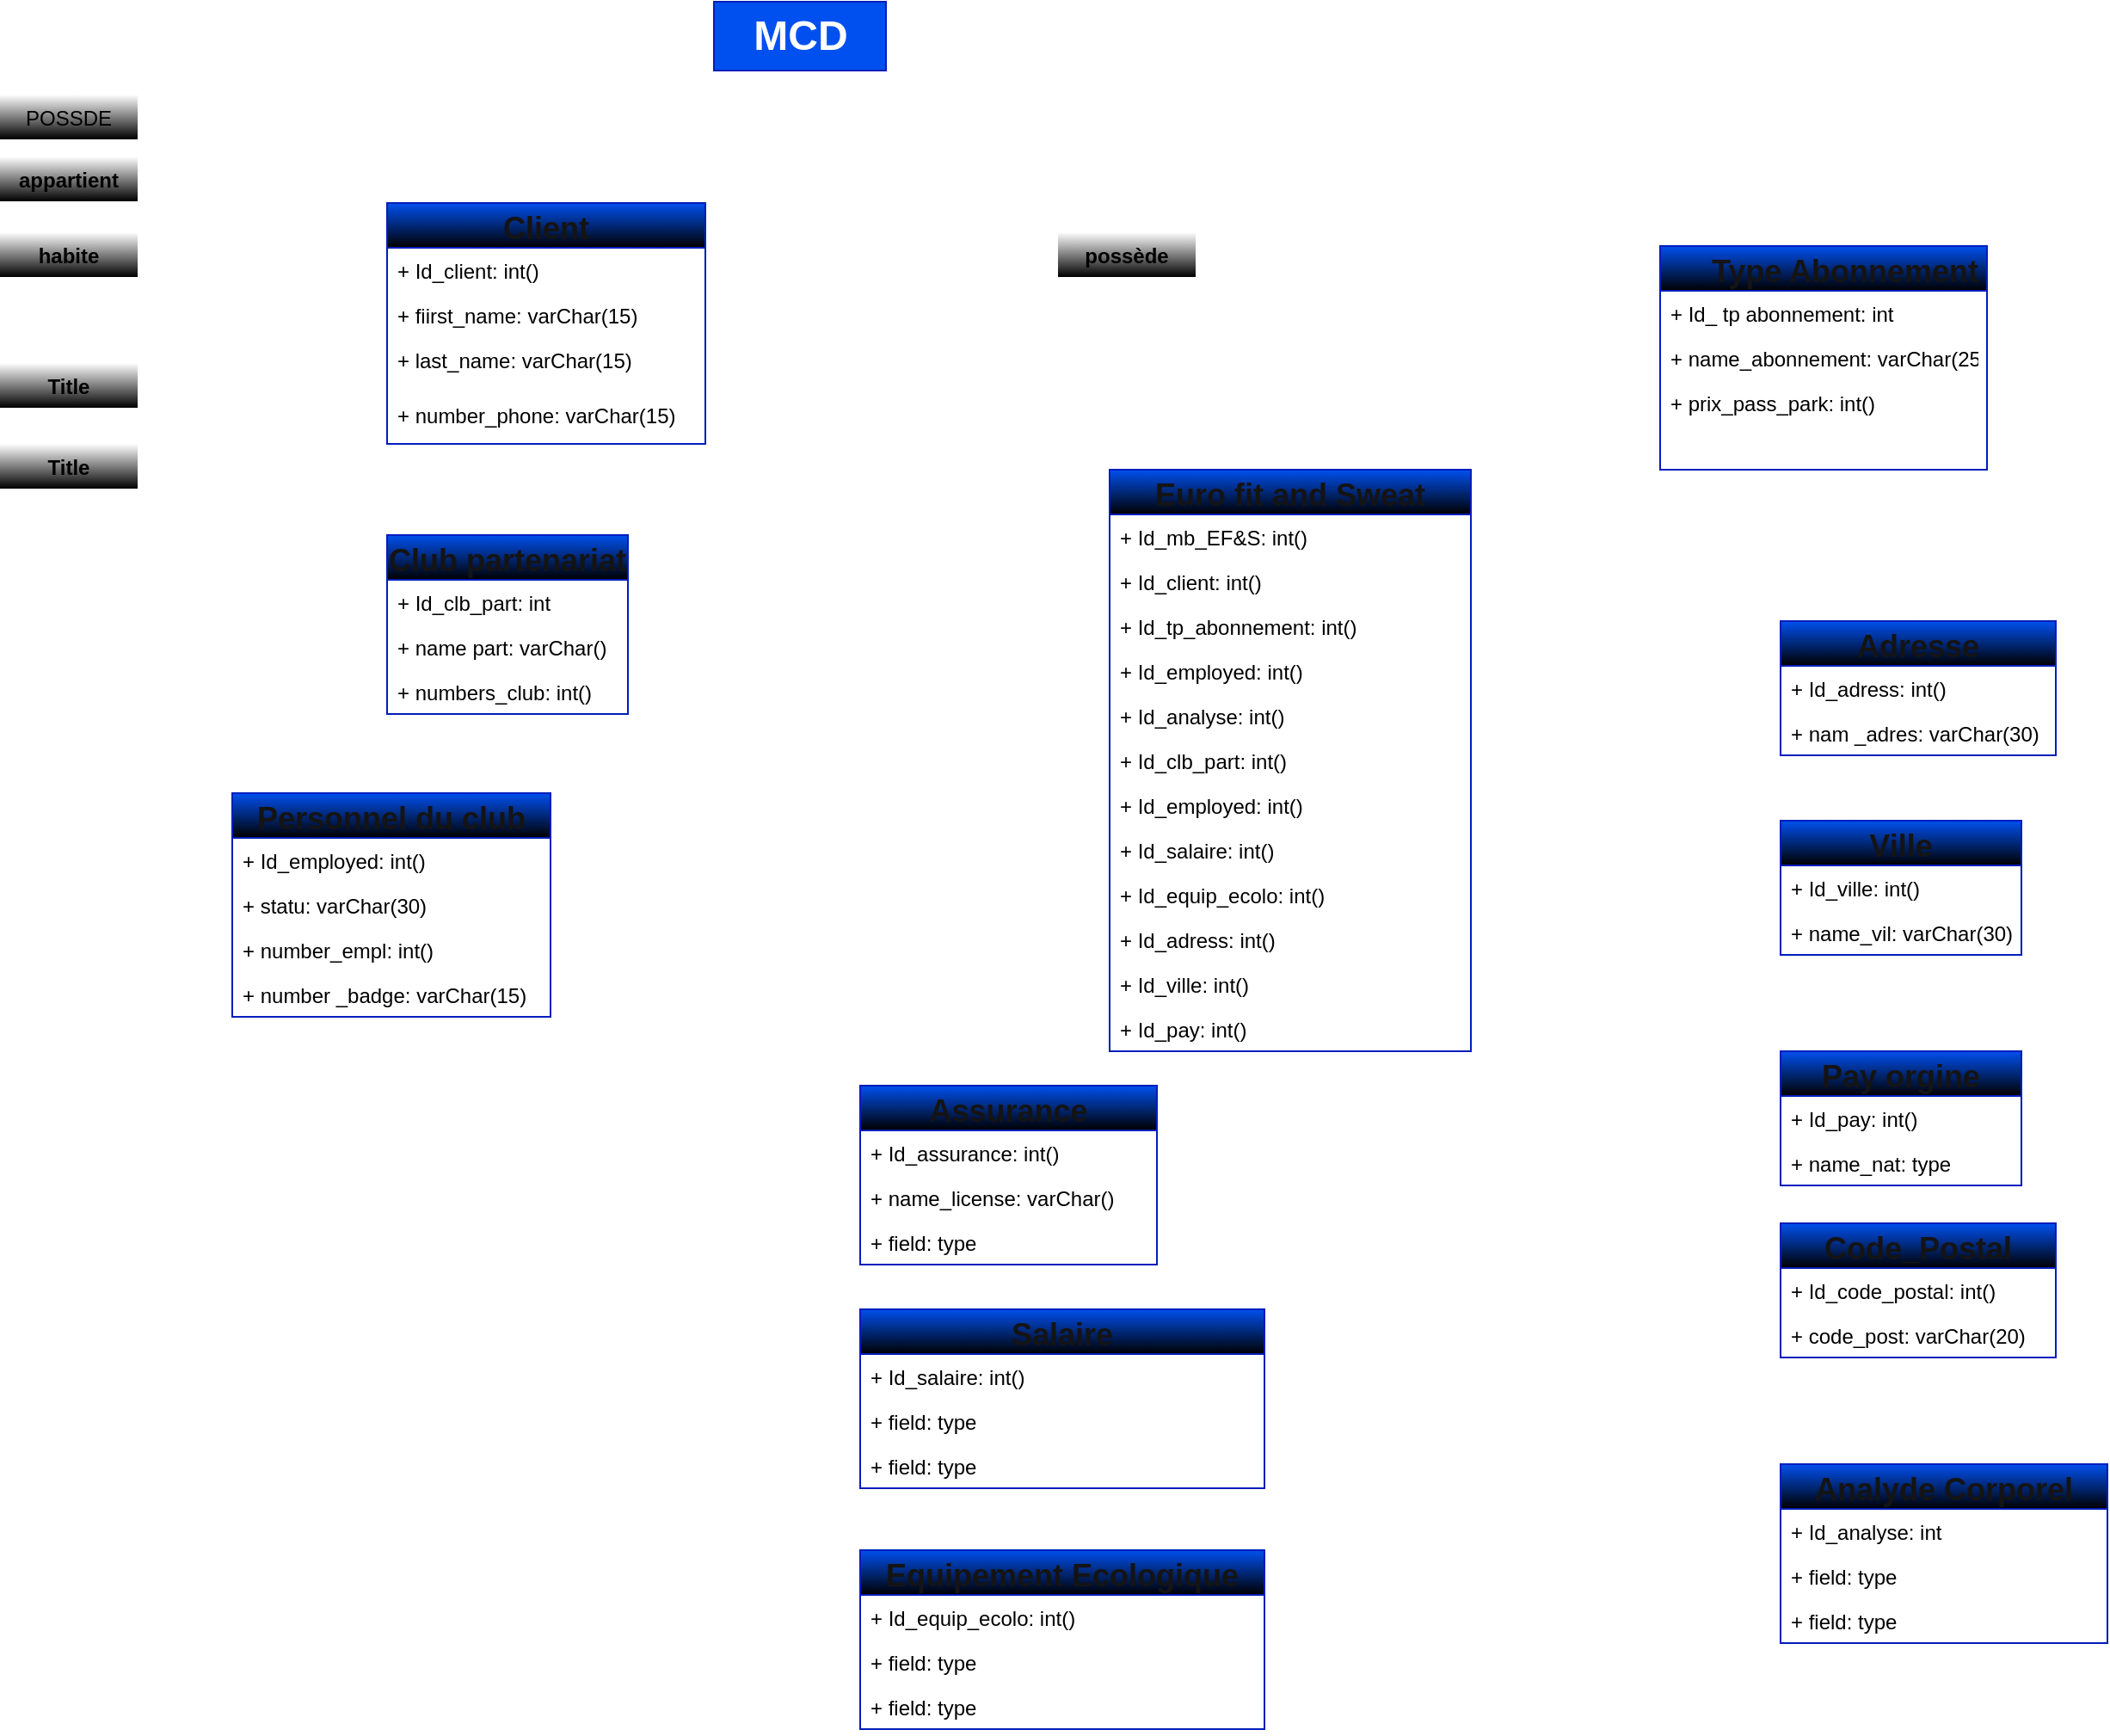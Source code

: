 <mxfile>
    <diagram id="oLC_K0nqYVuLTFGNbD8s" name="Page-1">
        <mxGraphModel dx="2195" dy="1473" grid="1" gridSize="10" guides="1" tooltips="1" connect="1" arrows="1" fold="1" page="1" pageScale="1" pageWidth="850" pageHeight="1100" math="0" shadow="0">
            <root>
                <mxCell id="0"/>
                <mxCell id="1" parent="0"/>
                <mxCell id="KbzezQl-0mzIbz8I_0Yq-5" value="MCD" style="text;strokeColor=#001DBC;fillColor=#0050ef;html=1;fontSize=24;fontStyle=1;verticalAlign=middle;align=center;labelBackgroundColor=none;fontFamily=Helvetica;fontColor=#ffffff;" vertex="1" parent="1">
                    <mxGeometry x="-50" y="-40" width="100" height="40" as="geometry"/>
                </mxCell>
                <mxCell id="KbzezQl-0mzIbz8I_0Yq-6" value="     Type Abonnement" style="swimlane;fontStyle=1;childLayout=stackLayout;horizontal=1;startSize=26;fillColor=#0050ef;horizontalStack=0;resizeParent=1;resizeParentMax=0;resizeLast=0;collapsible=1;marginBottom=0;labelBackgroundColor=none;fontFamily=Helvetica;fontColor=#151415;swimlaneFillColor=none;strokeColor=#001DBC;gradientColor=default;align=center;fontSize=18;" vertex="1" parent="1">
                    <mxGeometry x="500" y="102" width="190" height="130" as="geometry"/>
                </mxCell>
                <mxCell id="KbzezQl-0mzIbz8I_0Yq-7" value="+ Id_ tp abonnement: int" style="text;strokeColor=none;fillColor=none;align=left;verticalAlign=top;spacingLeft=4;spacingRight=4;overflow=hidden;rotatable=0;points=[[0,0.5],[1,0.5]];portConstraint=eastwest;labelBackgroundColor=none;fontFamily=Helvetica;fontColor=default;" vertex="1" parent="KbzezQl-0mzIbz8I_0Yq-6">
                    <mxGeometry y="26" width="190" height="26" as="geometry"/>
                </mxCell>
                <mxCell id="KbzezQl-0mzIbz8I_0Yq-8" value="+ name_abonnement: varChar(25)" style="text;strokeColor=none;fillColor=none;align=left;verticalAlign=top;spacingLeft=4;spacingRight=4;overflow=hidden;rotatable=0;points=[[0,0.5],[1,0.5]];portConstraint=eastwest;labelBackgroundColor=none;fontFamily=Helvetica;fontColor=default;" vertex="1" parent="KbzezQl-0mzIbz8I_0Yq-6">
                    <mxGeometry y="52" width="190" height="26" as="geometry"/>
                </mxCell>
                <mxCell id="KbzezQl-0mzIbz8I_0Yq-9" value="+ prix_pass_park: int()" style="text;strokeColor=none;fillColor=none;align=left;verticalAlign=top;spacingLeft=4;spacingRight=4;overflow=hidden;rotatable=0;points=[[0,0.5],[1,0.5]];portConstraint=eastwest;labelBackgroundColor=none;fontFamily=Helvetica;fontColor=default;" vertex="1" parent="KbzezQl-0mzIbz8I_0Yq-6">
                    <mxGeometry y="78" width="190" height="52" as="geometry"/>
                </mxCell>
                <mxCell id="KbzezQl-0mzIbz8I_0Yq-10" value="Club partenariat" style="swimlane;fontStyle=1;childLayout=stackLayout;horizontal=1;startSize=26;fillColor=#0050ef;horizontalStack=0;resizeParent=1;resizeParentMax=0;resizeLast=0;collapsible=1;marginBottom=0;labelBackgroundColor=none;fontFamily=Helvetica;fontColor=#151415;swimlaneFillColor=none;strokeColor=#001DBC;gradientColor=default;fontSize=18;" vertex="1" parent="1">
                    <mxGeometry x="-240" y="270" width="140" height="104" as="geometry"/>
                </mxCell>
                <mxCell id="KbzezQl-0mzIbz8I_0Yq-11" value="+ Id_clb_part: int" style="text;strokeColor=none;fillColor=none;align=left;verticalAlign=top;spacingLeft=4;spacingRight=4;overflow=hidden;rotatable=0;points=[[0,0.5],[1,0.5]];portConstraint=eastwest;labelBackgroundColor=none;fontFamily=Helvetica;fontColor=default;" vertex="1" parent="KbzezQl-0mzIbz8I_0Yq-10">
                    <mxGeometry y="26" width="140" height="26" as="geometry"/>
                </mxCell>
                <mxCell id="KbzezQl-0mzIbz8I_0Yq-12" value="+ name part: varChar()" style="text;strokeColor=none;fillColor=none;align=left;verticalAlign=top;spacingLeft=4;spacingRight=4;overflow=hidden;rotatable=0;points=[[0,0.5],[1,0.5]];portConstraint=eastwest;labelBackgroundColor=none;fontFamily=Helvetica;fontColor=default;" vertex="1" parent="KbzezQl-0mzIbz8I_0Yq-10">
                    <mxGeometry y="52" width="140" height="26" as="geometry"/>
                </mxCell>
                <mxCell id="KbzezQl-0mzIbz8I_0Yq-13" value="+ numbers_club: int()" style="text;strokeColor=none;fillColor=none;align=left;verticalAlign=top;spacingLeft=4;spacingRight=4;overflow=hidden;rotatable=0;points=[[0,0.5],[1,0.5]];portConstraint=eastwest;labelBackgroundColor=none;fontFamily=Helvetica;fontColor=default;" vertex="1" parent="KbzezQl-0mzIbz8I_0Yq-10">
                    <mxGeometry y="78" width="140" height="26" as="geometry"/>
                </mxCell>
                <mxCell id="KbzezQl-0mzIbz8I_0Yq-14" value="Analyde Corporel" style="swimlane;fontStyle=1;childLayout=stackLayout;horizontal=1;startSize=26;fillColor=#0050ef;horizontalStack=0;resizeParent=1;resizeParentMax=0;resizeLast=0;collapsible=1;marginBottom=0;labelBackgroundColor=none;fontFamily=Helvetica;fontColor=#151415;swimlaneFillColor=none;strokeColor=#001DBC;gradientColor=default;fontSize=18;" vertex="1" parent="1">
                    <mxGeometry x="570" y="810" width="190" height="104" as="geometry"/>
                </mxCell>
                <mxCell id="KbzezQl-0mzIbz8I_0Yq-15" value="+ Id_analyse: int" style="text;strokeColor=none;fillColor=none;align=left;verticalAlign=top;spacingLeft=4;spacingRight=4;overflow=hidden;rotatable=0;points=[[0,0.5],[1,0.5]];portConstraint=eastwest;labelBackgroundColor=none;fontFamily=Helvetica;fontColor=default;" vertex="1" parent="KbzezQl-0mzIbz8I_0Yq-14">
                    <mxGeometry y="26" width="190" height="26" as="geometry"/>
                </mxCell>
                <mxCell id="KbzezQl-0mzIbz8I_0Yq-16" value="+ field: type" style="text;strokeColor=none;fillColor=none;align=left;verticalAlign=top;spacingLeft=4;spacingRight=4;overflow=hidden;rotatable=0;points=[[0,0.5],[1,0.5]];portConstraint=eastwest;labelBackgroundColor=none;fontFamily=Helvetica;fontColor=default;" vertex="1" parent="KbzezQl-0mzIbz8I_0Yq-14">
                    <mxGeometry y="52" width="190" height="26" as="geometry"/>
                </mxCell>
                <mxCell id="KbzezQl-0mzIbz8I_0Yq-17" value="+ field: type" style="text;strokeColor=none;fillColor=none;align=left;verticalAlign=top;spacingLeft=4;spacingRight=4;overflow=hidden;rotatable=0;points=[[0,0.5],[1,0.5]];portConstraint=eastwest;labelBackgroundColor=none;fontFamily=Helvetica;fontColor=default;" vertex="1" parent="KbzezQl-0mzIbz8I_0Yq-14">
                    <mxGeometry y="78" width="190" height="26" as="geometry"/>
                </mxCell>
                <mxCell id="KbzezQl-0mzIbz8I_0Yq-18" value="Personnel du club" style="swimlane;fontStyle=1;childLayout=stackLayout;horizontal=1;startSize=26;fillColor=#0050ef;horizontalStack=0;resizeParent=1;resizeParentMax=0;resizeLast=0;collapsible=1;marginBottom=0;labelBackgroundColor=none;fontFamily=Helvetica;fontColor=#151415;swimlaneFillColor=none;strokeColor=#001DBC;gradientColor=default;fontSize=18;" vertex="1" parent="1">
                    <mxGeometry x="-330" y="420" width="185" height="130" as="geometry"/>
                </mxCell>
                <mxCell id="KbzezQl-0mzIbz8I_0Yq-19" value="+ Id_employed: int()" style="text;strokeColor=none;fillColor=none;align=left;verticalAlign=top;spacingLeft=4;spacingRight=4;overflow=hidden;rotatable=0;points=[[0,0.5],[1,0.5]];portConstraint=eastwest;labelBackgroundColor=none;fontFamily=Helvetica;fontColor=default;" vertex="1" parent="KbzezQl-0mzIbz8I_0Yq-18">
                    <mxGeometry y="26" width="185" height="26" as="geometry"/>
                </mxCell>
                <mxCell id="KbzezQl-0mzIbz8I_0Yq-20" value="+ statu: varChar(30)" style="text;strokeColor=none;fillColor=none;align=left;verticalAlign=top;spacingLeft=4;spacingRight=4;overflow=hidden;rotatable=0;points=[[0,0.5],[1,0.5]];portConstraint=eastwest;labelBackgroundColor=none;fontFamily=Helvetica;fontColor=default;" vertex="1" parent="KbzezQl-0mzIbz8I_0Yq-18">
                    <mxGeometry y="52" width="185" height="26" as="geometry"/>
                </mxCell>
                <mxCell id="KbzezQl-0mzIbz8I_0Yq-21" value="+ number_empl: int()" style="text;strokeColor=none;fillColor=none;align=left;verticalAlign=top;spacingLeft=4;spacingRight=4;overflow=hidden;rotatable=0;points=[[0,0.5],[1,0.5]];portConstraint=eastwest;labelBackgroundColor=none;fontFamily=Helvetica;fontColor=default;" vertex="1" parent="KbzezQl-0mzIbz8I_0Yq-18">
                    <mxGeometry y="78" width="185" height="26" as="geometry"/>
                </mxCell>
                <mxCell id="KbzezQl-0mzIbz8I_0Yq-63" value="+ number _badge: varChar(15)" style="text;strokeColor=none;fillColor=none;align=left;verticalAlign=top;spacingLeft=4;spacingRight=4;overflow=hidden;rotatable=0;points=[[0,0.5],[1,0.5]];portConstraint=eastwest;labelBackgroundColor=none;fontFamily=Helvetica;fontColor=default;" vertex="1" parent="KbzezQl-0mzIbz8I_0Yq-18">
                    <mxGeometry y="104" width="185" height="26" as="geometry"/>
                </mxCell>
                <mxCell id="KbzezQl-0mzIbz8I_0Yq-22" value="Salaire" style="swimlane;fontStyle=1;childLayout=stackLayout;horizontal=1;startSize=26;fillColor=#0050ef;horizontalStack=0;resizeParent=1;resizeParentMax=0;resizeLast=0;collapsible=1;marginBottom=0;labelBackgroundColor=none;fontFamily=Helvetica;fontColor=#151415;swimlaneFillColor=none;strokeColor=#001DBC;gradientColor=default;fontSize=18;" vertex="1" parent="1">
                    <mxGeometry x="35" y="720" width="235" height="104" as="geometry"/>
                </mxCell>
                <mxCell id="KbzezQl-0mzIbz8I_0Yq-23" value="+ Id_salaire: int()" style="text;strokeColor=none;fillColor=none;align=left;verticalAlign=top;spacingLeft=4;spacingRight=4;overflow=hidden;rotatable=0;points=[[0,0.5],[1,0.5]];portConstraint=eastwest;labelBackgroundColor=none;fontFamily=Helvetica;fontColor=default;" vertex="1" parent="KbzezQl-0mzIbz8I_0Yq-22">
                    <mxGeometry y="26" width="235" height="26" as="geometry"/>
                </mxCell>
                <mxCell id="KbzezQl-0mzIbz8I_0Yq-24" value="+ field: type" style="text;strokeColor=none;fillColor=none;align=left;verticalAlign=top;spacingLeft=4;spacingRight=4;overflow=hidden;rotatable=0;points=[[0,0.5],[1,0.5]];portConstraint=eastwest;labelBackgroundColor=none;fontFamily=Helvetica;fontColor=default;" vertex="1" parent="KbzezQl-0mzIbz8I_0Yq-22">
                    <mxGeometry y="52" width="235" height="26" as="geometry"/>
                </mxCell>
                <mxCell id="KbzezQl-0mzIbz8I_0Yq-25" value="+ field: type" style="text;strokeColor=none;fillColor=none;align=left;verticalAlign=top;spacingLeft=4;spacingRight=4;overflow=hidden;rotatable=0;points=[[0,0.5],[1,0.5]];portConstraint=eastwest;labelBackgroundColor=none;fontFamily=Helvetica;fontColor=default;" vertex="1" parent="KbzezQl-0mzIbz8I_0Yq-22">
                    <mxGeometry y="78" width="235" height="26" as="geometry"/>
                </mxCell>
                <mxCell id="KbzezQl-0mzIbz8I_0Yq-26" value="Equipement Ecologique" style="swimlane;fontStyle=1;childLayout=stackLayout;horizontal=1;startSize=26;fillColor=#0050ef;horizontalStack=0;resizeParent=1;resizeParentMax=0;resizeLast=0;collapsible=1;marginBottom=0;labelBackgroundColor=none;fontFamily=Helvetica;fontColor=#151415;swimlaneFillColor=none;strokeColor=#001DBC;gradientColor=default;fontSize=18;" vertex="1" parent="1">
                    <mxGeometry x="35" y="860" width="235" height="104" as="geometry"/>
                </mxCell>
                <mxCell id="KbzezQl-0mzIbz8I_0Yq-27" value="+ Id_equip_ecolo: int()" style="text;strokeColor=none;fillColor=none;align=left;verticalAlign=top;spacingLeft=4;spacingRight=4;overflow=hidden;rotatable=0;points=[[0,0.5],[1,0.5]];portConstraint=eastwest;labelBackgroundColor=none;fontFamily=Helvetica;fontColor=default;" vertex="1" parent="KbzezQl-0mzIbz8I_0Yq-26">
                    <mxGeometry y="26" width="235" height="26" as="geometry"/>
                </mxCell>
                <mxCell id="KbzezQl-0mzIbz8I_0Yq-28" value="+ field: type" style="text;strokeColor=none;fillColor=none;align=left;verticalAlign=top;spacingLeft=4;spacingRight=4;overflow=hidden;rotatable=0;points=[[0,0.5],[1,0.5]];portConstraint=eastwest;labelBackgroundColor=none;fontFamily=Helvetica;fontColor=default;" vertex="1" parent="KbzezQl-0mzIbz8I_0Yq-26">
                    <mxGeometry y="52" width="235" height="26" as="geometry"/>
                </mxCell>
                <mxCell id="KbzezQl-0mzIbz8I_0Yq-29" value="+ field: type" style="text;strokeColor=none;fillColor=none;align=left;verticalAlign=top;spacingLeft=4;spacingRight=4;overflow=hidden;rotatable=0;points=[[0,0.5],[1,0.5]];portConstraint=eastwest;labelBackgroundColor=none;fontFamily=Helvetica;fontColor=default;" vertex="1" parent="KbzezQl-0mzIbz8I_0Yq-26">
                    <mxGeometry y="78" width="235" height="26" as="geometry"/>
                </mxCell>
                <mxCell id="KbzezQl-0mzIbz8I_0Yq-30" value="Ville" style="swimlane;fontStyle=1;childLayout=stackLayout;horizontal=1;startSize=26;fillColor=#0050ef;horizontalStack=0;resizeParent=1;resizeParentMax=0;resizeLast=0;collapsible=1;marginBottom=0;labelBackgroundColor=none;fontFamily=Helvetica;fontColor=#151415;swimlaneFillColor=none;strokeColor=#001DBC;gradientColor=default;fontSize=18;" vertex="1" parent="1">
                    <mxGeometry x="570" y="436" width="140" height="78" as="geometry"/>
                </mxCell>
                <mxCell id="KbzezQl-0mzIbz8I_0Yq-31" value="+ Id_ville: int()" style="text;strokeColor=none;fillColor=none;align=left;verticalAlign=top;spacingLeft=4;spacingRight=4;overflow=hidden;rotatable=0;points=[[0,0.5],[1,0.5]];portConstraint=eastwest;labelBackgroundColor=none;fontFamily=Helvetica;fontColor=default;" vertex="1" parent="KbzezQl-0mzIbz8I_0Yq-30">
                    <mxGeometry y="26" width="140" height="26" as="geometry"/>
                </mxCell>
                <mxCell id="KbzezQl-0mzIbz8I_0Yq-32" value="+ name_vil: varChar(30)" style="text;strokeColor=none;fillColor=none;align=left;verticalAlign=top;spacingLeft=4;spacingRight=4;overflow=hidden;rotatable=0;points=[[0,0.5],[1,0.5]];portConstraint=eastwest;labelBackgroundColor=none;fontFamily=Helvetica;fontColor=default;" vertex="1" parent="KbzezQl-0mzIbz8I_0Yq-30">
                    <mxGeometry y="52" width="140" height="26" as="geometry"/>
                </mxCell>
                <mxCell id="KbzezQl-0mzIbz8I_0Yq-34" value="Adresse" style="swimlane;fontStyle=1;childLayout=stackLayout;horizontal=1;startSize=26;fillColor=#0050ef;horizontalStack=0;resizeParent=1;resizeParentMax=0;resizeLast=0;collapsible=1;marginBottom=0;labelBackgroundColor=none;fontFamily=Helvetica;fontColor=#151415;swimlaneFillColor=none;strokeColor=#001DBC;gradientColor=default;fontSize=18;" vertex="1" parent="1">
                    <mxGeometry x="570" y="320" width="160" height="78" as="geometry"/>
                </mxCell>
                <mxCell id="KbzezQl-0mzIbz8I_0Yq-35" value="+ Id_adress: int()" style="text;strokeColor=none;fillColor=none;align=left;verticalAlign=top;spacingLeft=4;spacingRight=4;overflow=hidden;rotatable=0;points=[[0,0.5],[1,0.5]];portConstraint=eastwest;labelBackgroundColor=none;fontFamily=Helvetica;fontColor=default;" vertex="1" parent="KbzezQl-0mzIbz8I_0Yq-34">
                    <mxGeometry y="26" width="160" height="26" as="geometry"/>
                </mxCell>
                <mxCell id="KbzezQl-0mzIbz8I_0Yq-36" value="+ nam _adres: varChar(30)" style="text;strokeColor=none;fillColor=none;align=left;verticalAlign=top;spacingLeft=4;spacingRight=4;overflow=hidden;rotatable=0;points=[[0,0.5],[1,0.5]];portConstraint=eastwest;labelBackgroundColor=none;fontFamily=Helvetica;fontColor=default;" vertex="1" parent="KbzezQl-0mzIbz8I_0Yq-34">
                    <mxGeometry y="52" width="160" height="26" as="geometry"/>
                </mxCell>
                <mxCell id="KbzezQl-0mzIbz8I_0Yq-38" value="Pay orgine" style="swimlane;fontStyle=1;childLayout=stackLayout;horizontal=1;startSize=26;fillColor=#0050ef;horizontalStack=0;resizeParent=1;resizeParentMax=0;resizeLast=0;collapsible=1;marginBottom=0;labelBackgroundColor=none;fontFamily=Helvetica;fontColor=#151415;swimlaneFillColor=none;strokeColor=#001DBC;gradientColor=default;fontSize=18;" vertex="1" parent="1">
                    <mxGeometry x="570" y="570" width="140" height="78" as="geometry"/>
                </mxCell>
                <mxCell id="KbzezQl-0mzIbz8I_0Yq-39" value="+ Id_pay: int()" style="text;strokeColor=none;fillColor=none;align=left;verticalAlign=top;spacingLeft=4;spacingRight=4;overflow=hidden;rotatable=0;points=[[0,0.5],[1,0.5]];portConstraint=eastwest;labelBackgroundColor=none;fontFamily=Helvetica;fontColor=default;" vertex="1" parent="KbzezQl-0mzIbz8I_0Yq-38">
                    <mxGeometry y="26" width="140" height="26" as="geometry"/>
                </mxCell>
                <mxCell id="KbzezQl-0mzIbz8I_0Yq-40" value="+ name_nat: type" style="text;strokeColor=none;fillColor=none;align=left;verticalAlign=top;spacingLeft=4;spacingRight=4;overflow=hidden;rotatable=0;points=[[0,0.5],[1,0.5]];portConstraint=eastwest;labelBackgroundColor=none;fontFamily=Helvetica;fontColor=default;" vertex="1" parent="KbzezQl-0mzIbz8I_0Yq-38">
                    <mxGeometry y="52" width="140" height="26" as="geometry"/>
                </mxCell>
                <mxCell id="KbzezQl-0mzIbz8I_0Yq-42" value="Euro fit and Sweat" style="swimlane;fontStyle=1;childLayout=stackLayout;horizontal=1;startSize=26;fillColor=#0050ef;horizontalStack=0;resizeParent=1;resizeParentMax=0;resizeLast=0;collapsible=1;marginBottom=0;labelBackgroundColor=none;fontFamily=Helvetica;fontColor=#151415;swimlaneFillColor=none;strokeColor=#001DBC;gradientColor=default;fontSize=18;" vertex="1" parent="1">
                    <mxGeometry x="180" y="232" width="210" height="338" as="geometry"/>
                </mxCell>
                <mxCell id="KbzezQl-0mzIbz8I_0Yq-43" value="+ Id_mb_EF&amp;S: int()" style="text;strokeColor=none;fillColor=none;align=left;verticalAlign=top;spacingLeft=4;spacingRight=4;overflow=hidden;rotatable=0;points=[[0,0.5],[1,0.5]];portConstraint=eastwest;labelBackgroundColor=none;fontFamily=Helvetica;fontColor=default;" vertex="1" parent="KbzezQl-0mzIbz8I_0Yq-42">
                    <mxGeometry y="26" width="210" height="26" as="geometry"/>
                </mxCell>
                <mxCell id="KbzezQl-0mzIbz8I_0Yq-56" value="+ Id_client: int()" style="text;strokeColor=none;fillColor=none;align=left;verticalAlign=top;spacingLeft=4;spacingRight=4;overflow=hidden;rotatable=0;points=[[0,0.5],[1,0.5]];portConstraint=eastwest;labelBackgroundColor=none;fontFamily=Helvetica;fontColor=default;" vertex="1" parent="KbzezQl-0mzIbz8I_0Yq-42">
                    <mxGeometry y="52" width="210" height="26" as="geometry"/>
                </mxCell>
                <mxCell id="KbzezQl-0mzIbz8I_0Yq-44" value="+ Id_tp_abonnement: int()" style="text;strokeColor=none;fillColor=none;align=left;verticalAlign=top;spacingLeft=4;spacingRight=4;overflow=hidden;rotatable=0;points=[[0,0.5],[1,0.5]];portConstraint=eastwest;labelBackgroundColor=none;fontFamily=Helvetica;fontColor=default;" vertex="1" parent="KbzezQl-0mzIbz8I_0Yq-42">
                    <mxGeometry y="78" width="210" height="26" as="geometry"/>
                </mxCell>
                <mxCell id="KbzezQl-0mzIbz8I_0Yq-45" value="+ Id_employed: int()" style="text;strokeColor=none;fillColor=none;align=left;verticalAlign=top;spacingLeft=4;spacingRight=4;overflow=hidden;rotatable=0;points=[[0,0.5],[1,0.5]];portConstraint=eastwest;labelBackgroundColor=none;fontFamily=Helvetica;fontColor=default;" vertex="1" parent="KbzezQl-0mzIbz8I_0Yq-42">
                    <mxGeometry y="104" width="210" height="26" as="geometry"/>
                </mxCell>
                <mxCell id="KbzezQl-0mzIbz8I_0Yq-55" value="+ Id_analyse: int() " style="text;strokeColor=none;fillColor=none;align=left;verticalAlign=top;spacingLeft=4;spacingRight=4;overflow=hidden;rotatable=0;points=[[0,0.5],[1,0.5]];portConstraint=eastwest;labelBackgroundColor=none;fontFamily=Helvetica;fontColor=default;" vertex="1" parent="KbzezQl-0mzIbz8I_0Yq-42">
                    <mxGeometry y="130" width="210" height="26" as="geometry"/>
                </mxCell>
                <mxCell id="KbzezQl-0mzIbz8I_0Yq-57" value="+ Id_clb_part: int()" style="text;strokeColor=none;fillColor=none;align=left;verticalAlign=top;spacingLeft=4;spacingRight=4;overflow=hidden;rotatable=0;points=[[0,0.5],[1,0.5]];portConstraint=eastwest;labelBackgroundColor=none;fontFamily=Helvetica;fontColor=default;" vertex="1" parent="KbzezQl-0mzIbz8I_0Yq-42">
                    <mxGeometry y="156" width="210" height="26" as="geometry"/>
                </mxCell>
                <mxCell id="KbzezQl-0mzIbz8I_0Yq-58" value="+ Id_employed: int()" style="text;strokeColor=none;fillColor=none;align=left;verticalAlign=top;spacingLeft=4;spacingRight=4;overflow=hidden;rotatable=0;points=[[0,0.5],[1,0.5]];portConstraint=eastwest;labelBackgroundColor=none;fontFamily=Helvetica;fontColor=default;" vertex="1" parent="KbzezQl-0mzIbz8I_0Yq-42">
                    <mxGeometry y="182" width="210" height="26" as="geometry"/>
                </mxCell>
                <mxCell id="KbzezQl-0mzIbz8I_0Yq-59" value="+ Id_salaire: int()" style="text;strokeColor=none;fillColor=none;align=left;verticalAlign=top;spacingLeft=4;spacingRight=4;overflow=hidden;rotatable=0;points=[[0,0.5],[1,0.5]];portConstraint=eastwest;labelBackgroundColor=none;fontFamily=Helvetica;fontColor=default;" vertex="1" parent="KbzezQl-0mzIbz8I_0Yq-42">
                    <mxGeometry y="208" width="210" height="26" as="geometry"/>
                </mxCell>
                <mxCell id="KbzezQl-0mzIbz8I_0Yq-60" value="+ Id_equip_ecolo: int()" style="text;strokeColor=none;fillColor=none;align=left;verticalAlign=top;spacingLeft=4;spacingRight=4;overflow=hidden;rotatable=0;points=[[0,0.5],[1,0.5]];portConstraint=eastwest;labelBackgroundColor=none;fontFamily=Helvetica;fontColor=default;" vertex="1" parent="KbzezQl-0mzIbz8I_0Yq-42">
                    <mxGeometry y="234" width="210" height="26" as="geometry"/>
                </mxCell>
                <mxCell id="KbzezQl-0mzIbz8I_0Yq-71" value="+ Id_adress: int()" style="text;strokeColor=none;fillColor=none;align=left;verticalAlign=top;spacingLeft=4;spacingRight=4;overflow=hidden;rotatable=0;points=[[0,0.5],[1,0.5]];portConstraint=eastwest;labelBackgroundColor=none;fontFamily=Helvetica;fontColor=default;" vertex="1" parent="KbzezQl-0mzIbz8I_0Yq-42">
                    <mxGeometry y="260" width="210" height="26" as="geometry"/>
                </mxCell>
                <mxCell id="KbzezQl-0mzIbz8I_0Yq-72" value="+ Id_ville: int()" style="text;strokeColor=none;fillColor=none;align=left;verticalAlign=top;spacingLeft=4;spacingRight=4;overflow=hidden;rotatable=0;points=[[0,0.5],[1,0.5]];portConstraint=eastwest;labelBackgroundColor=none;fontFamily=Helvetica;fontColor=default;" vertex="1" parent="KbzezQl-0mzIbz8I_0Yq-42">
                    <mxGeometry y="286" width="210" height="26" as="geometry"/>
                </mxCell>
                <mxCell id="KbzezQl-0mzIbz8I_0Yq-73" value="+ Id_pay: int()" style="text;strokeColor=none;fillColor=none;align=left;verticalAlign=top;spacingLeft=4;spacingRight=4;overflow=hidden;rotatable=0;points=[[0,0.5],[1,0.5]];portConstraint=eastwest;labelBackgroundColor=none;fontFamily=Helvetica;fontColor=default;" vertex="1" parent="KbzezQl-0mzIbz8I_0Yq-42">
                    <mxGeometry y="312" width="210" height="26" as="geometry"/>
                </mxCell>
                <mxCell id="KbzezQl-0mzIbz8I_0Yq-48" value="Client" style="swimlane;fontStyle=1;childLayout=stackLayout;horizontal=1;startSize=26;fillColor=#0050ef;horizontalStack=0;resizeParent=1;resizeParentMax=0;resizeLast=0;collapsible=1;marginBottom=0;labelBackgroundColor=none;fontFamily=Helvetica;fontColor=#151415;swimlaneFillColor=none;strokeColor=#001DBC;gradientColor=default;fontSize=18;" vertex="1" parent="1">
                    <mxGeometry x="-240" y="77" width="185" height="140" as="geometry"/>
                </mxCell>
                <mxCell id="KbzezQl-0mzIbz8I_0Yq-49" value="+ Id_client: int()" style="text;strokeColor=none;fillColor=none;align=left;verticalAlign=top;spacingLeft=4;spacingRight=4;overflow=hidden;rotatable=0;points=[[0,0.5],[1,0.5]];portConstraint=eastwest;labelBackgroundColor=none;fontFamily=Helvetica;fontColor=default;" vertex="1" parent="KbzezQl-0mzIbz8I_0Yq-48">
                    <mxGeometry y="26" width="185" height="26" as="geometry"/>
                </mxCell>
                <mxCell id="KbzezQl-0mzIbz8I_0Yq-50" value="+ fiirst_name: varChar(15)" style="text;strokeColor=none;fillColor=none;align=left;verticalAlign=top;spacingLeft=4;spacingRight=4;overflow=hidden;rotatable=0;points=[[0,0.5],[1,0.5]];portConstraint=eastwest;labelBackgroundColor=none;fontFamily=Helvetica;fontColor=default;" vertex="1" parent="KbzezQl-0mzIbz8I_0Yq-48">
                    <mxGeometry y="52" width="185" height="26" as="geometry"/>
                </mxCell>
                <mxCell id="KbzezQl-0mzIbz8I_0Yq-51" value="+ last_name: varChar(15) " style="text;strokeColor=none;fillColor=none;align=left;verticalAlign=top;spacingLeft=4;spacingRight=4;overflow=hidden;rotatable=0;points=[[0,0.5],[1,0.5]];portConstraint=eastwest;labelBackgroundColor=none;fontFamily=Helvetica;fontColor=default;" vertex="1" parent="KbzezQl-0mzIbz8I_0Yq-48">
                    <mxGeometry y="78" width="185" height="32" as="geometry"/>
                </mxCell>
                <mxCell id="KbzezQl-0mzIbz8I_0Yq-61" value="+ number_phone: varChar(15)" style="text;strokeColor=none;fillColor=none;align=left;verticalAlign=top;spacingLeft=4;spacingRight=4;overflow=hidden;rotatable=0;points=[[0,0.5],[1,0.5]];portConstraint=eastwest;labelBackgroundColor=none;fontFamily=Helvetica;fontColor=default;" vertex="1" parent="KbzezQl-0mzIbz8I_0Yq-48">
                    <mxGeometry y="110" width="185" height="30" as="geometry"/>
                </mxCell>
                <mxCell id="KbzezQl-0mzIbz8I_0Yq-64" value="Assurance" style="swimlane;fontStyle=1;childLayout=stackLayout;horizontal=1;startSize=26;fillColor=#0050ef;horizontalStack=0;resizeParent=1;resizeParentMax=0;resizeLast=0;collapsible=1;marginBottom=0;labelBackgroundColor=none;fontFamily=Helvetica;fontColor=#151415;swimlaneFillColor=none;strokeColor=#001DBC;gradientColor=default;fontSize=18;" vertex="1" parent="1">
                    <mxGeometry x="35" y="590" width="172.5" height="104" as="geometry"/>
                </mxCell>
                <mxCell id="KbzezQl-0mzIbz8I_0Yq-65" value="+ Id_assurance: int()" style="text;strokeColor=none;fillColor=none;align=left;verticalAlign=top;spacingLeft=4;spacingRight=4;overflow=hidden;rotatable=0;points=[[0,0.5],[1,0.5]];portConstraint=eastwest;labelBackgroundColor=none;fontFamily=Helvetica;fontColor=default;" vertex="1" parent="KbzezQl-0mzIbz8I_0Yq-64">
                    <mxGeometry y="26" width="172.5" height="26" as="geometry"/>
                </mxCell>
                <mxCell id="KbzezQl-0mzIbz8I_0Yq-66" value="+ name_license: varChar()" style="text;strokeColor=none;fillColor=none;align=left;verticalAlign=top;spacingLeft=4;spacingRight=4;overflow=hidden;rotatable=0;points=[[0,0.5],[1,0.5]];portConstraint=eastwest;labelBackgroundColor=none;fontFamily=Helvetica;fontColor=default;" vertex="1" parent="KbzezQl-0mzIbz8I_0Yq-64">
                    <mxGeometry y="52" width="172.5" height="26" as="geometry"/>
                </mxCell>
                <mxCell id="KbzezQl-0mzIbz8I_0Yq-67" value="+ field: type" style="text;strokeColor=none;fillColor=none;align=left;verticalAlign=top;spacingLeft=4;spacingRight=4;overflow=hidden;rotatable=0;points=[[0,0.5],[1,0.5]];portConstraint=eastwest;labelBackgroundColor=none;fontFamily=Helvetica;fontColor=default;" vertex="1" parent="KbzezQl-0mzIbz8I_0Yq-64">
                    <mxGeometry y="78" width="172.5" height="26" as="geometry"/>
                </mxCell>
                <mxCell id="KbzezQl-0mzIbz8I_0Yq-68" value="Code_Postal" style="swimlane;fontStyle=1;childLayout=stackLayout;horizontal=1;startSize=26;fillColor=#0050ef;horizontalStack=0;resizeParent=1;resizeParentMax=0;resizeLast=0;collapsible=1;marginBottom=0;labelBackgroundColor=none;fontFamily=Helvetica;fontColor=#151415;swimlaneFillColor=none;strokeColor=#001DBC;gradientColor=default;fontSize=18;" vertex="1" parent="1">
                    <mxGeometry x="570" y="670" width="160" height="78" as="geometry"/>
                </mxCell>
                <mxCell id="KbzezQl-0mzIbz8I_0Yq-69" value="+ Id_code_postal: int()" style="text;strokeColor=none;fillColor=none;align=left;verticalAlign=top;spacingLeft=4;spacingRight=4;overflow=hidden;rotatable=0;points=[[0,0.5],[1,0.5]];portConstraint=eastwest;labelBackgroundColor=none;fontFamily=Helvetica;fontColor=default;" vertex="1" parent="KbzezQl-0mzIbz8I_0Yq-68">
                    <mxGeometry y="26" width="160" height="26" as="geometry"/>
                </mxCell>
                <mxCell id="KbzezQl-0mzIbz8I_0Yq-70" value="+ code_post: varChar(20)" style="text;strokeColor=none;fillColor=none;align=left;verticalAlign=top;spacingLeft=4;spacingRight=4;overflow=hidden;rotatable=0;points=[[0,0.5],[1,0.5]];portConstraint=eastwest;labelBackgroundColor=none;fontFamily=Helvetica;fontColor=default;" vertex="1" parent="KbzezQl-0mzIbz8I_0Yq-68">
                    <mxGeometry y="52" width="160" height="26" as="geometry"/>
                </mxCell>
                <mxCell id="KbzezQl-0mzIbz8I_0Yq-75" value="POSSDE" style="text;align=center;fontStyle=0;verticalAlign=middle;spacingLeft=3;spacingRight=3;strokeColor=none;rotatable=0;points=[[0,0.5],[1,0.5]];portConstraint=eastwest;labelBackgroundColor=none;fontFamily=Helvetica;fontColor=default;fillColor=default;gradientColor=default;" vertex="1" parent="1">
                    <mxGeometry x="-465" y="14" width="80" height="26" as="geometry"/>
                </mxCell>
                <mxCell id="KbzezQl-0mzIbz8I_0Yq-76" value="habite" style="text;align=center;fontStyle=1;verticalAlign=middle;spacingLeft=3;spacingRight=3;strokeColor=none;rotatable=0;points=[[0,0.5],[1,0.5]];portConstraint=eastwest;labelBackgroundColor=none;fontFamily=Helvetica;fontColor=default;fillColor=default;gradientColor=default;" vertex="1" parent="1">
                    <mxGeometry x="-465" y="94" width="80" height="26" as="geometry"/>
                </mxCell>
                <mxCell id="KbzezQl-0mzIbz8I_0Yq-77" value="possède" style="text;align=center;fontStyle=1;verticalAlign=middle;spacingLeft=3;spacingRight=3;strokeColor=none;rotatable=0;points=[[0,0.5],[1,0.5]];portConstraint=eastwest;labelBackgroundColor=none;fontFamily=Helvetica;fontColor=default;fillColor=default;gradientColor=default;" vertex="1" parent="1">
                    <mxGeometry x="150" y="94" width="80" height="26" as="geometry"/>
                </mxCell>
                <mxCell id="KbzezQl-0mzIbz8I_0Yq-78" value="appartient" style="text;align=center;fontStyle=1;verticalAlign=middle;spacingLeft=3;spacingRight=3;strokeColor=none;rotatable=0;points=[[0,0.5],[1,0.5]];portConstraint=eastwest;labelBackgroundColor=none;fontFamily=Helvetica;fontColor=default;fillColor=default;gradientColor=default;" vertex="1" parent="1">
                    <mxGeometry x="-465" y="50" width="80" height="26" as="geometry"/>
                </mxCell>
                <mxCell id="KbzezQl-0mzIbz8I_0Yq-79" value="Title" style="text;align=center;fontStyle=1;verticalAlign=middle;spacingLeft=3;spacingRight=3;strokeColor=none;rotatable=0;points=[[0,0.5],[1,0.5]];portConstraint=eastwest;labelBackgroundColor=none;fontFamily=Helvetica;fontColor=default;fillColor=default;gradientColor=default;" vertex="1" parent="1">
                    <mxGeometry x="-465" y="170" width="80" height="26" as="geometry"/>
                </mxCell>
                <mxCell id="KbzezQl-0mzIbz8I_0Yq-80" value="Title" style="text;align=center;fontStyle=1;verticalAlign=middle;spacingLeft=3;spacingRight=3;strokeColor=none;rotatable=0;points=[[0,0.5],[1,0.5]];portConstraint=eastwest;labelBackgroundColor=none;fontFamily=Helvetica;fontColor=default;fillColor=default;gradientColor=default;" vertex="1" parent="1">
                    <mxGeometry x="-465" y="217" width="80" height="26" as="geometry"/>
                </mxCell>
            </root>
        </mxGraphModel>
    </diagram>
    <diagram id="pmg31iHZ1E2JB0JHy7rR" name="Page-2">
        <mxGraphModel grid="1" page="1" gridSize="10" guides="1" tooltips="1" connect="1" arrows="1" fold="1" pageScale="1" pageWidth="850" pageHeight="1100" math="0" shadow="0">
            <root>
                <mxCell id="0"/>
                <mxCell id="1" parent="0"/>
            </root>
        </mxGraphModel>
    </diagram>
</mxfile>